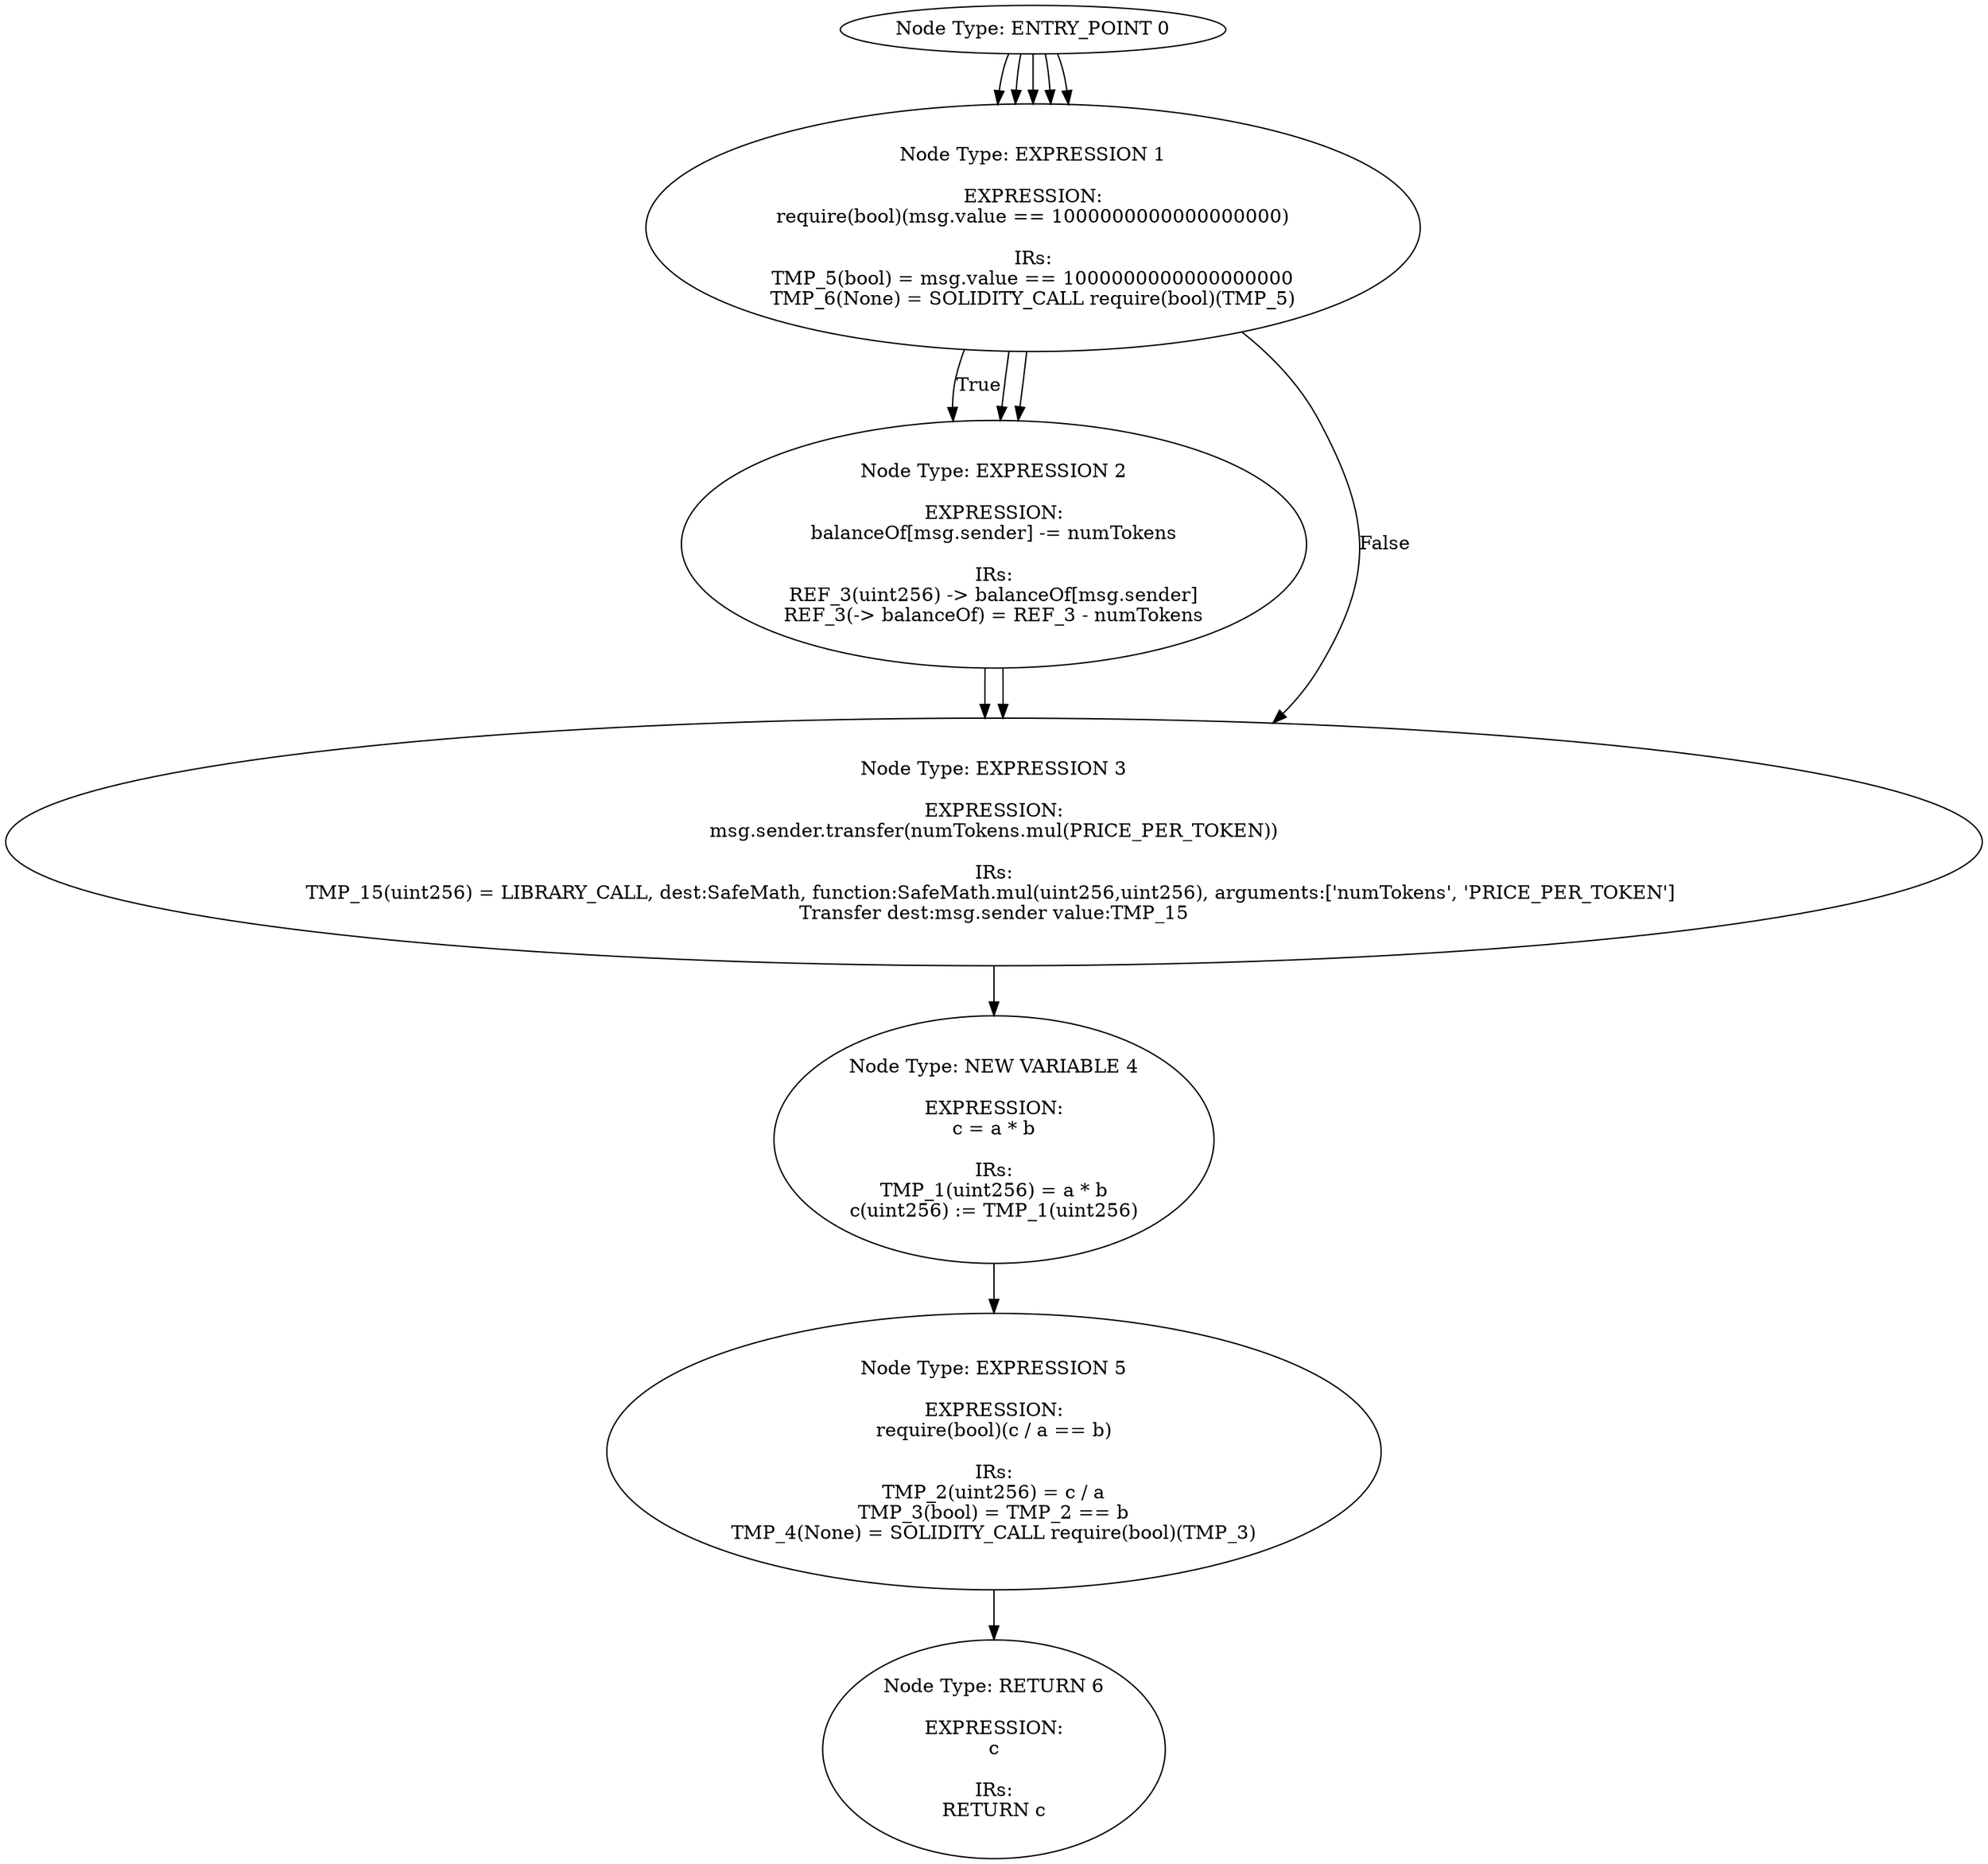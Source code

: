 digraph CFG {
0[label="Node Type: ENTRY_POINT 0
"];
0->1;
1[label="Node Type: IF 1

EXPRESSION:
a == 0

IRs:
TMP_0(bool) = a == 0
CONDITION TMP_0"];
1->2[label="True"];
1->3[label="False"];
2[label="Node Type: RETURN 2

EXPRESSION:
0

IRs:
RETURN 0"];
3[label="Node Type: END_IF 3
"];
3->4;
4[label="Node Type: NEW VARIABLE 4

EXPRESSION:
c = a * b

IRs:
TMP_1(uint256) = a * b
c(uint256) := TMP_1(uint256)"];
4->5;
5[label="Node Type: EXPRESSION 5

EXPRESSION:
require(bool)(c / a == b)

IRs:
TMP_2(uint256) = c / a
TMP_3(bool) = TMP_2 == b
TMP_4(None) = SOLIDITY_CALL require(bool)(TMP_3)"];
5->6;
6[label="Node Type: RETURN 6

EXPRESSION:
c

IRs:
RETURN c"];
0[label="Node Type: ENTRY_POINT 0
"];
0->1;
1[label="Node Type: NEW VARIABLE 1

EXPRESSION:
requiredValue = numTokens.mul(PRICE_PER_TOKEN)

IRs:
TMP_10(uint256) = LIBRARY_CALL, dest:SafeMath, function:SafeMath.mul(uint256,uint256), arguments:['numTokens', 'PRICE_PER_TOKEN'] 
requiredValue(uint256) := TMP_10(uint256)"];
1->2;
2[label="Node Type: EXPRESSION 2

EXPRESSION:
require(bool)(msg.value == requiredValue)

IRs:
TMP_11(bool) = msg.value == requiredValue
TMP_12(None) = SOLIDITY_CALL require(bool)(TMP_11)"];
2->3;
3[label="Node Type: EXPRESSION 3

EXPRESSION:
balanceOf[msg.sender] += numTokens

IRs:
REF_1(uint256) -> balanceOf[msg.sender]
REF_1(-> balanceOf) = REF_1 + numTokens"];
0[label="Node Type: ENTRY_POINT 0
"];
0->1;
1[label="Node Type: RETURN 1

EXPRESSION:
address(this).balance < 1000000000000000000

IRs:
TMP_7 = CONVERT this to address
TMP_8(uint256) = SOLIDITY_CALL balance(address)(TMP_7)
TMP_9(bool) = TMP_8 < 1000000000000000000
RETURN TMP_9"];
0[label="Node Type: ENTRY_POINT 0
"];
0->1;
1[label="Node Type: EXPRESSION 1

EXPRESSION:
require(bool)(balanceOf[msg.sender] >= numTokens)

IRs:
REF_2(uint256) -> balanceOf[msg.sender]
TMP_13(bool) = REF_2 >= numTokens
TMP_14(None) = SOLIDITY_CALL require(bool)(TMP_13)"];
1->2;
2[label="Node Type: EXPRESSION 2

EXPRESSION:
balanceOf[msg.sender] -= numTokens

IRs:
REF_3(uint256) -> balanceOf[msg.sender]
REF_3(-> balanceOf) = REF_3 - numTokens"];
2->3;
3[label="Node Type: EXPRESSION 3

EXPRESSION:
msg.sender.transfer(numTokens.mul(PRICE_PER_TOKEN))

IRs:
TMP_15(uint256) = LIBRARY_CALL, dest:SafeMath, function:SafeMath.mul(uint256,uint256), arguments:['numTokens', 'PRICE_PER_TOKEN'] 
Transfer dest:msg.sender value:TMP_15"];
0[label="Node Type: OTHER_ENTRYPOINT 0

EXPRESSION:
PRICE_PER_TOKEN = 1000000000000000000

IRs:
PRICE_PER_TOKEN(uint256) := 1000000000000000000(uint256)"];
0[label="Node Type: ENTRY_POINT 0
"];
0->1;
1[label="Node Type: EXPRESSION 1

EXPRESSION:
require(bool)(msg.value == 1000000000000000000)

IRs:
TMP_5(bool) = msg.value == 1000000000000000000
TMP_6(None) = SOLIDITY_CALL require(bool)(TMP_5)"];
}
